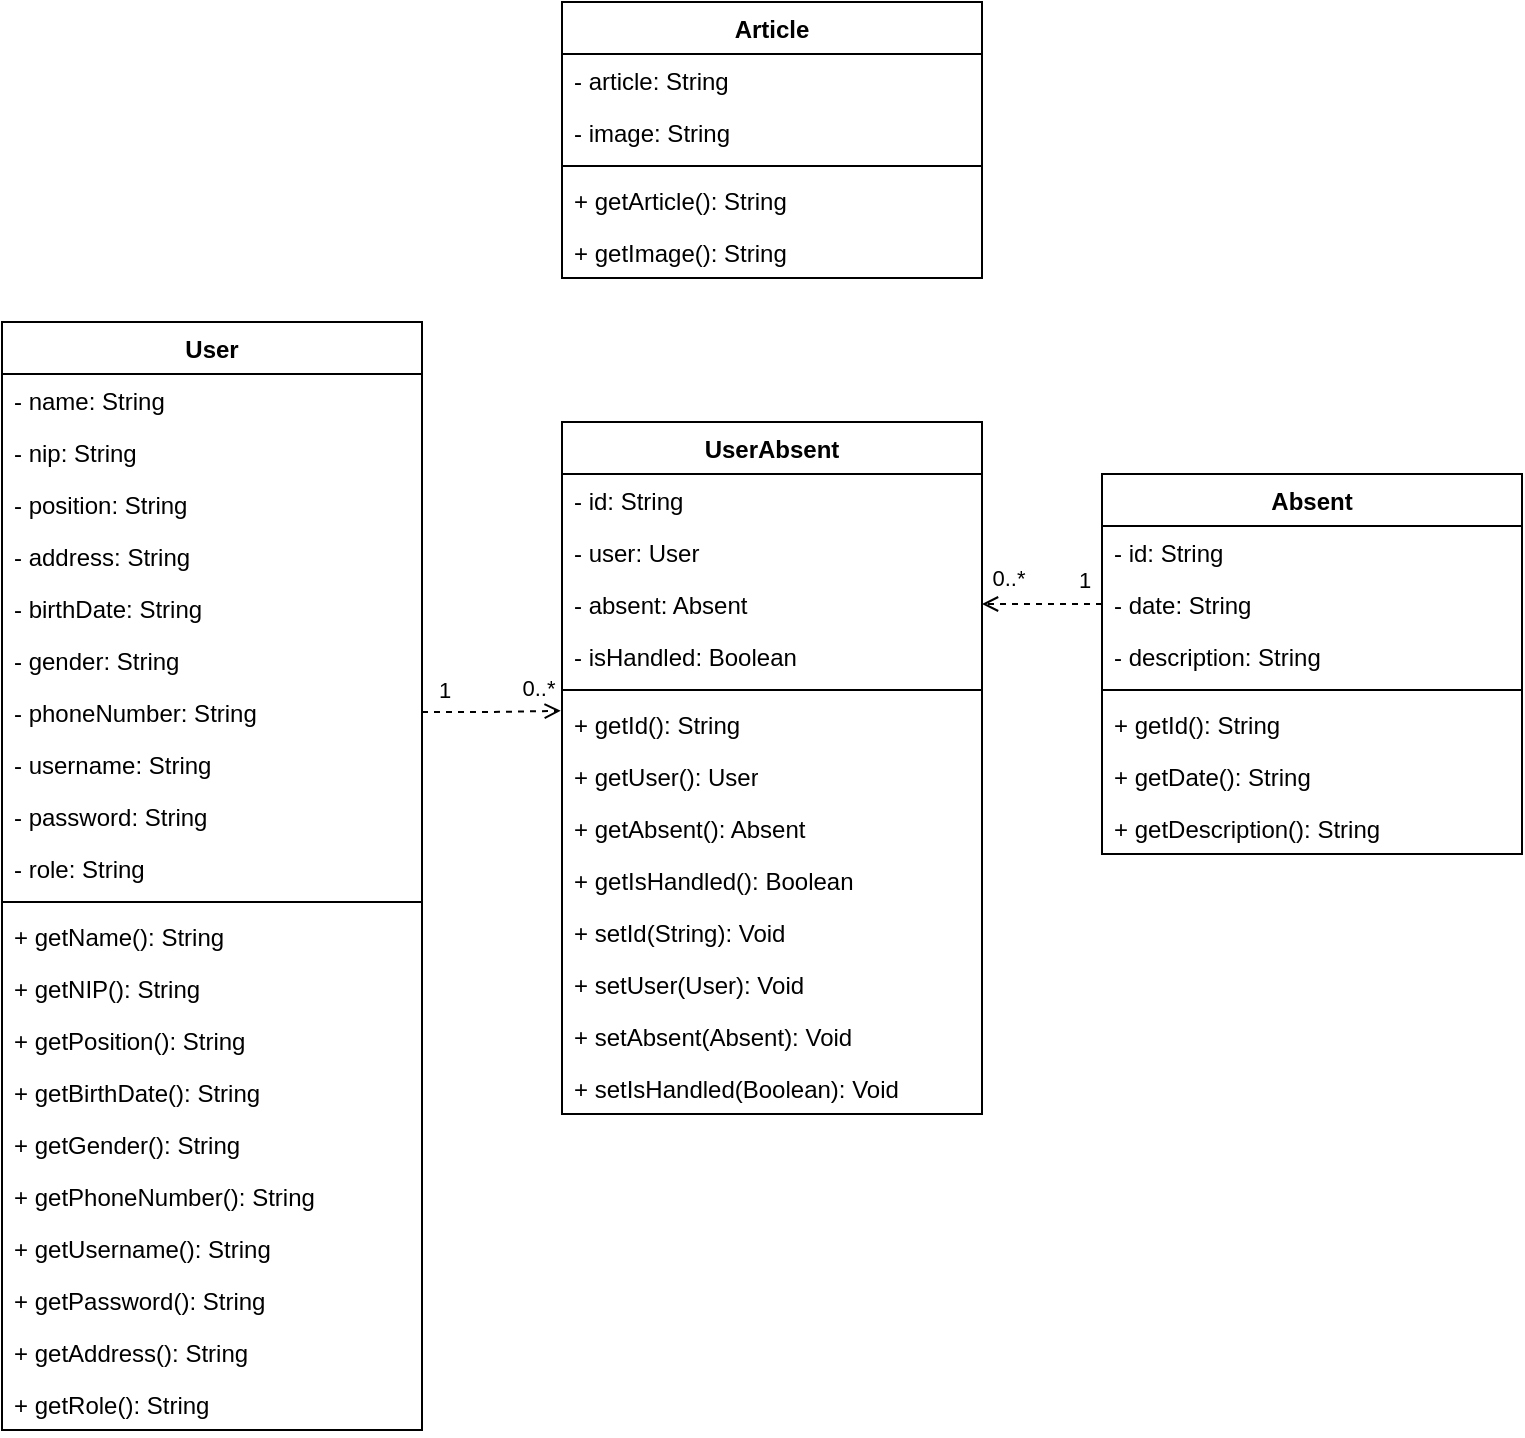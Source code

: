 <mxfile version="21.6.2" type="github">
  <diagram name="Page-1" id="QGfiBa4HXk1Xvrsq0Tfq">
    <mxGraphModel dx="1207" dy="815" grid="1" gridSize="10" guides="1" tooltips="1" connect="1" arrows="1" fold="1" page="1" pageScale="1" pageWidth="850" pageHeight="1100" math="0" shadow="0">
      <root>
        <mxCell id="0" />
        <mxCell id="1" parent="0" />
        <mxCell id="b5IHkdSGsducfGm3wi8i-1" value="User" style="swimlane;fontStyle=1;align=center;verticalAlign=top;childLayout=stackLayout;horizontal=1;startSize=26;horizontalStack=0;resizeParent=1;resizeParentMax=0;resizeLast=0;collapsible=1;marginBottom=0;whiteSpace=wrap;html=1;" vertex="1" parent="1">
          <mxGeometry x="70" y="220" width="210" height="554" as="geometry" />
        </mxCell>
        <mxCell id="b5IHkdSGsducfGm3wi8i-2" value="-&amp;nbsp;name&lt;span style=&quot;background-color: initial;&quot;&gt;: String&lt;/span&gt;" style="text;strokeColor=none;fillColor=none;align=left;verticalAlign=top;spacingLeft=4;spacingRight=4;overflow=hidden;rotatable=0;points=[[0,0.5],[1,0.5]];portConstraint=eastwest;whiteSpace=wrap;html=1;" vertex="1" parent="b5IHkdSGsducfGm3wi8i-1">
          <mxGeometry y="26" width="210" height="26" as="geometry" />
        </mxCell>
        <mxCell id="b5IHkdSGsducfGm3wi8i-9" value="-&amp;nbsp;nip&lt;span style=&quot;background-color: initial;&quot;&gt;: String&lt;/span&gt;" style="text;strokeColor=none;fillColor=none;align=left;verticalAlign=top;spacingLeft=4;spacingRight=4;overflow=hidden;rotatable=0;points=[[0,0.5],[1,0.5]];portConstraint=eastwest;whiteSpace=wrap;html=1;" vertex="1" parent="b5IHkdSGsducfGm3wi8i-1">
          <mxGeometry y="52" width="210" height="26" as="geometry" />
        </mxCell>
        <mxCell id="b5IHkdSGsducfGm3wi8i-10" value="-&amp;nbsp;position&lt;span style=&quot;background-color: initial;&quot;&gt;: String&lt;/span&gt;" style="text;strokeColor=none;fillColor=none;align=left;verticalAlign=top;spacingLeft=4;spacingRight=4;overflow=hidden;rotatable=0;points=[[0,0.5],[1,0.5]];portConstraint=eastwest;whiteSpace=wrap;html=1;" vertex="1" parent="b5IHkdSGsducfGm3wi8i-1">
          <mxGeometry y="78" width="210" height="26" as="geometry" />
        </mxCell>
        <mxCell id="b5IHkdSGsducfGm3wi8i-11" value="-&amp;nbsp;address&lt;span style=&quot;background-color: initial;&quot;&gt;: String&lt;/span&gt;" style="text;strokeColor=none;fillColor=none;align=left;verticalAlign=top;spacingLeft=4;spacingRight=4;overflow=hidden;rotatable=0;points=[[0,0.5],[1,0.5]];portConstraint=eastwest;whiteSpace=wrap;html=1;" vertex="1" parent="b5IHkdSGsducfGm3wi8i-1">
          <mxGeometry y="104" width="210" height="26" as="geometry" />
        </mxCell>
        <mxCell id="b5IHkdSGsducfGm3wi8i-12" value="-&amp;nbsp;birthDate&lt;span style=&quot;background-color: initial;&quot;&gt;: String&lt;/span&gt;" style="text;strokeColor=none;fillColor=none;align=left;verticalAlign=top;spacingLeft=4;spacingRight=4;overflow=hidden;rotatable=0;points=[[0,0.5],[1,0.5]];portConstraint=eastwest;whiteSpace=wrap;html=1;" vertex="1" parent="b5IHkdSGsducfGm3wi8i-1">
          <mxGeometry y="130" width="210" height="26" as="geometry" />
        </mxCell>
        <mxCell id="b5IHkdSGsducfGm3wi8i-13" value="-&amp;nbsp;gender&lt;span style=&quot;background-color: initial;&quot;&gt;: String&lt;/span&gt;" style="text;strokeColor=none;fillColor=none;align=left;verticalAlign=top;spacingLeft=4;spacingRight=4;overflow=hidden;rotatable=0;points=[[0,0.5],[1,0.5]];portConstraint=eastwest;whiteSpace=wrap;html=1;" vertex="1" parent="b5IHkdSGsducfGm3wi8i-1">
          <mxGeometry y="156" width="210" height="26" as="geometry" />
        </mxCell>
        <mxCell id="b5IHkdSGsducfGm3wi8i-14" value="-&amp;nbsp;phoneNumber&lt;span style=&quot;background-color: initial;&quot;&gt;: String&lt;/span&gt;" style="text;strokeColor=none;fillColor=none;align=left;verticalAlign=top;spacingLeft=4;spacingRight=4;overflow=hidden;rotatable=0;points=[[0,0.5],[1,0.5]];portConstraint=eastwest;whiteSpace=wrap;html=1;" vertex="1" parent="b5IHkdSGsducfGm3wi8i-1">
          <mxGeometry y="182" width="210" height="26" as="geometry" />
        </mxCell>
        <mxCell id="b5IHkdSGsducfGm3wi8i-15" value="-&amp;nbsp;username&lt;span style=&quot;background-color: initial;&quot;&gt;: String&lt;/span&gt;" style="text;strokeColor=none;fillColor=none;align=left;verticalAlign=top;spacingLeft=4;spacingRight=4;overflow=hidden;rotatable=0;points=[[0,0.5],[1,0.5]];portConstraint=eastwest;whiteSpace=wrap;html=1;" vertex="1" parent="b5IHkdSGsducfGm3wi8i-1">
          <mxGeometry y="208" width="210" height="26" as="geometry" />
        </mxCell>
        <mxCell id="b5IHkdSGsducfGm3wi8i-16" value="-&amp;nbsp;password&lt;span style=&quot;background-color: initial;&quot;&gt;: String&lt;/span&gt;" style="text;strokeColor=none;fillColor=none;align=left;verticalAlign=top;spacingLeft=4;spacingRight=4;overflow=hidden;rotatable=0;points=[[0,0.5],[1,0.5]];portConstraint=eastwest;whiteSpace=wrap;html=1;" vertex="1" parent="b5IHkdSGsducfGm3wi8i-1">
          <mxGeometry y="234" width="210" height="26" as="geometry" />
        </mxCell>
        <mxCell id="b5IHkdSGsducfGm3wi8i-17" value="-&amp;nbsp;role&lt;span style=&quot;background-color: initial;&quot;&gt;: String&lt;/span&gt;" style="text;strokeColor=none;fillColor=none;align=left;verticalAlign=top;spacingLeft=4;spacingRight=4;overflow=hidden;rotatable=0;points=[[0,0.5],[1,0.5]];portConstraint=eastwest;whiteSpace=wrap;html=1;" vertex="1" parent="b5IHkdSGsducfGm3wi8i-1">
          <mxGeometry y="260" width="210" height="26" as="geometry" />
        </mxCell>
        <mxCell id="b5IHkdSGsducfGm3wi8i-3" value="" style="line;strokeWidth=1;fillColor=none;align=left;verticalAlign=middle;spacingTop=-1;spacingLeft=3;spacingRight=3;rotatable=0;labelPosition=right;points=[];portConstraint=eastwest;strokeColor=inherit;" vertex="1" parent="b5IHkdSGsducfGm3wi8i-1">
          <mxGeometry y="286" width="210" height="8" as="geometry" />
        </mxCell>
        <mxCell id="b5IHkdSGsducfGm3wi8i-4" value="+ getName(): String" style="text;strokeColor=none;fillColor=none;align=left;verticalAlign=top;spacingLeft=4;spacingRight=4;overflow=hidden;rotatable=0;points=[[0,0.5],[1,0.5]];portConstraint=eastwest;whiteSpace=wrap;html=1;" vertex="1" parent="b5IHkdSGsducfGm3wi8i-1">
          <mxGeometry y="294" width="210" height="26" as="geometry" />
        </mxCell>
        <mxCell id="b5IHkdSGsducfGm3wi8i-18" value="+ getNIP(): String" style="text;strokeColor=none;fillColor=none;align=left;verticalAlign=top;spacingLeft=4;spacingRight=4;overflow=hidden;rotatable=0;points=[[0,0.5],[1,0.5]];portConstraint=eastwest;whiteSpace=wrap;html=1;" vertex="1" parent="b5IHkdSGsducfGm3wi8i-1">
          <mxGeometry y="320" width="210" height="26" as="geometry" />
        </mxCell>
        <mxCell id="b5IHkdSGsducfGm3wi8i-19" value="+ getPosition(): String" style="text;strokeColor=none;fillColor=none;align=left;verticalAlign=top;spacingLeft=4;spacingRight=4;overflow=hidden;rotatable=0;points=[[0,0.5],[1,0.5]];portConstraint=eastwest;whiteSpace=wrap;html=1;" vertex="1" parent="b5IHkdSGsducfGm3wi8i-1">
          <mxGeometry y="346" width="210" height="26" as="geometry" />
        </mxCell>
        <mxCell id="b5IHkdSGsducfGm3wi8i-20" value="+ getBirthDate(): String" style="text;strokeColor=none;fillColor=none;align=left;verticalAlign=top;spacingLeft=4;spacingRight=4;overflow=hidden;rotatable=0;points=[[0,0.5],[1,0.5]];portConstraint=eastwest;whiteSpace=wrap;html=1;" vertex="1" parent="b5IHkdSGsducfGm3wi8i-1">
          <mxGeometry y="372" width="210" height="26" as="geometry" />
        </mxCell>
        <mxCell id="b5IHkdSGsducfGm3wi8i-21" value="+ getGender(): String" style="text;strokeColor=none;fillColor=none;align=left;verticalAlign=top;spacingLeft=4;spacingRight=4;overflow=hidden;rotatable=0;points=[[0,0.5],[1,0.5]];portConstraint=eastwest;whiteSpace=wrap;html=1;" vertex="1" parent="b5IHkdSGsducfGm3wi8i-1">
          <mxGeometry y="398" width="210" height="26" as="geometry" />
        </mxCell>
        <mxCell id="b5IHkdSGsducfGm3wi8i-22" value="+ getPhoneNumber(): String" style="text;strokeColor=none;fillColor=none;align=left;verticalAlign=top;spacingLeft=4;spacingRight=4;overflow=hidden;rotatable=0;points=[[0,0.5],[1,0.5]];portConstraint=eastwest;whiteSpace=wrap;html=1;" vertex="1" parent="b5IHkdSGsducfGm3wi8i-1">
          <mxGeometry y="424" width="210" height="26" as="geometry" />
        </mxCell>
        <mxCell id="b5IHkdSGsducfGm3wi8i-23" value="+ getUsername(): String" style="text;strokeColor=none;fillColor=none;align=left;verticalAlign=top;spacingLeft=4;spacingRight=4;overflow=hidden;rotatable=0;points=[[0,0.5],[1,0.5]];portConstraint=eastwest;whiteSpace=wrap;html=1;" vertex="1" parent="b5IHkdSGsducfGm3wi8i-1">
          <mxGeometry y="450" width="210" height="26" as="geometry" />
        </mxCell>
        <mxCell id="b5IHkdSGsducfGm3wi8i-24" value="+ getPassword(): String" style="text;strokeColor=none;fillColor=none;align=left;verticalAlign=top;spacingLeft=4;spacingRight=4;overflow=hidden;rotatable=0;points=[[0,0.5],[1,0.5]];portConstraint=eastwest;whiteSpace=wrap;html=1;" vertex="1" parent="b5IHkdSGsducfGm3wi8i-1">
          <mxGeometry y="476" width="210" height="26" as="geometry" />
        </mxCell>
        <mxCell id="b5IHkdSGsducfGm3wi8i-25" value="+ getAddress(): String" style="text;strokeColor=none;fillColor=none;align=left;verticalAlign=top;spacingLeft=4;spacingRight=4;overflow=hidden;rotatable=0;points=[[0,0.5],[1,0.5]];portConstraint=eastwest;whiteSpace=wrap;html=1;" vertex="1" parent="b5IHkdSGsducfGm3wi8i-1">
          <mxGeometry y="502" width="210" height="26" as="geometry" />
        </mxCell>
        <mxCell id="b5IHkdSGsducfGm3wi8i-26" value="+ getRole(): String" style="text;strokeColor=none;fillColor=none;align=left;verticalAlign=top;spacingLeft=4;spacingRight=4;overflow=hidden;rotatable=0;points=[[0,0.5],[1,0.5]];portConstraint=eastwest;whiteSpace=wrap;html=1;" vertex="1" parent="b5IHkdSGsducfGm3wi8i-1">
          <mxGeometry y="528" width="210" height="26" as="geometry" />
        </mxCell>
        <mxCell id="b5IHkdSGsducfGm3wi8i-49" value="Absent" style="swimlane;fontStyle=1;align=center;verticalAlign=top;childLayout=stackLayout;horizontal=1;startSize=26;horizontalStack=0;resizeParent=1;resizeParentMax=0;resizeLast=0;collapsible=1;marginBottom=0;whiteSpace=wrap;html=1;" vertex="1" parent="1">
          <mxGeometry x="620" y="296" width="210" height="190" as="geometry" />
        </mxCell>
        <mxCell id="b5IHkdSGsducfGm3wi8i-50" value="-&amp;nbsp;id&lt;span style=&quot;background-color: initial;&quot;&gt;: String&lt;/span&gt;" style="text;strokeColor=none;fillColor=none;align=left;verticalAlign=top;spacingLeft=4;spacingRight=4;overflow=hidden;rotatable=0;points=[[0,0.5],[1,0.5]];portConstraint=eastwest;whiteSpace=wrap;html=1;" vertex="1" parent="b5IHkdSGsducfGm3wi8i-49">
          <mxGeometry y="26" width="210" height="26" as="geometry" />
        </mxCell>
        <mxCell id="b5IHkdSGsducfGm3wi8i-51" value="-&amp;nbsp;date&lt;span style=&quot;background-color: initial;&quot;&gt;: String&lt;/span&gt;" style="text;strokeColor=none;fillColor=none;align=left;verticalAlign=top;spacingLeft=4;spacingRight=4;overflow=hidden;rotatable=0;points=[[0,0.5],[1,0.5]];portConstraint=eastwest;whiteSpace=wrap;html=1;" vertex="1" parent="b5IHkdSGsducfGm3wi8i-49">
          <mxGeometry y="52" width="210" height="26" as="geometry" />
        </mxCell>
        <mxCell id="b5IHkdSGsducfGm3wi8i-63" value="-&amp;nbsp;description&lt;span style=&quot;background-color: initial;&quot;&gt;: String&lt;/span&gt;" style="text;strokeColor=none;fillColor=none;align=left;verticalAlign=top;spacingLeft=4;spacingRight=4;overflow=hidden;rotatable=0;points=[[0,0.5],[1,0.5]];portConstraint=eastwest;whiteSpace=wrap;html=1;" vertex="1" parent="b5IHkdSGsducfGm3wi8i-49">
          <mxGeometry y="78" width="210" height="26" as="geometry" />
        </mxCell>
        <mxCell id="b5IHkdSGsducfGm3wi8i-56" value="" style="line;strokeWidth=1;fillColor=none;align=left;verticalAlign=middle;spacingTop=-1;spacingLeft=3;spacingRight=3;rotatable=0;labelPosition=right;points=[];portConstraint=eastwest;strokeColor=inherit;" vertex="1" parent="b5IHkdSGsducfGm3wi8i-49">
          <mxGeometry y="104" width="210" height="8" as="geometry" />
        </mxCell>
        <mxCell id="b5IHkdSGsducfGm3wi8i-57" value="+ getId(): String" style="text;strokeColor=none;fillColor=none;align=left;verticalAlign=top;spacingLeft=4;spacingRight=4;overflow=hidden;rotatable=0;points=[[0,0.5],[1,0.5]];portConstraint=eastwest;whiteSpace=wrap;html=1;" vertex="1" parent="b5IHkdSGsducfGm3wi8i-49">
          <mxGeometry y="112" width="210" height="26" as="geometry" />
        </mxCell>
        <mxCell id="b5IHkdSGsducfGm3wi8i-58" value="+ getDate(): String" style="text;strokeColor=none;fillColor=none;align=left;verticalAlign=top;spacingLeft=4;spacingRight=4;overflow=hidden;rotatable=0;points=[[0,0.5],[1,0.5]];portConstraint=eastwest;whiteSpace=wrap;html=1;" vertex="1" parent="b5IHkdSGsducfGm3wi8i-49">
          <mxGeometry y="138" width="210" height="26" as="geometry" />
        </mxCell>
        <mxCell id="b5IHkdSGsducfGm3wi8i-64" value="+ getDescription(): String" style="text;strokeColor=none;fillColor=none;align=left;verticalAlign=top;spacingLeft=4;spacingRight=4;overflow=hidden;rotatable=0;points=[[0,0.5],[1,0.5]];portConstraint=eastwest;whiteSpace=wrap;html=1;" vertex="1" parent="b5IHkdSGsducfGm3wi8i-49">
          <mxGeometry y="164" width="210" height="26" as="geometry" />
        </mxCell>
        <mxCell id="b5IHkdSGsducfGm3wi8i-65" value="Article" style="swimlane;fontStyle=1;align=center;verticalAlign=top;childLayout=stackLayout;horizontal=1;startSize=26;horizontalStack=0;resizeParent=1;resizeParentMax=0;resizeLast=0;collapsible=1;marginBottom=0;whiteSpace=wrap;html=1;" vertex="1" parent="1">
          <mxGeometry x="350" y="60" width="210" height="138" as="geometry" />
        </mxCell>
        <mxCell id="b5IHkdSGsducfGm3wi8i-66" value="-&amp;nbsp;article&lt;span style=&quot;background-color: initial;&quot;&gt;: String&lt;/span&gt;" style="text;strokeColor=none;fillColor=none;align=left;verticalAlign=top;spacingLeft=4;spacingRight=4;overflow=hidden;rotatable=0;points=[[0,0.5],[1,0.5]];portConstraint=eastwest;whiteSpace=wrap;html=1;" vertex="1" parent="b5IHkdSGsducfGm3wi8i-65">
          <mxGeometry y="26" width="210" height="26" as="geometry" />
        </mxCell>
        <mxCell id="b5IHkdSGsducfGm3wi8i-67" value="-&amp;nbsp;image&lt;span style=&quot;background-color: initial;&quot;&gt;: String&lt;/span&gt;" style="text;strokeColor=none;fillColor=none;align=left;verticalAlign=top;spacingLeft=4;spacingRight=4;overflow=hidden;rotatable=0;points=[[0,0.5],[1,0.5]];portConstraint=eastwest;whiteSpace=wrap;html=1;" vertex="1" parent="b5IHkdSGsducfGm3wi8i-65">
          <mxGeometry y="52" width="210" height="26" as="geometry" />
        </mxCell>
        <mxCell id="b5IHkdSGsducfGm3wi8i-69" value="" style="line;strokeWidth=1;fillColor=none;align=left;verticalAlign=middle;spacingTop=-1;spacingLeft=3;spacingRight=3;rotatable=0;labelPosition=right;points=[];portConstraint=eastwest;strokeColor=inherit;" vertex="1" parent="b5IHkdSGsducfGm3wi8i-65">
          <mxGeometry y="78" width="210" height="8" as="geometry" />
        </mxCell>
        <mxCell id="b5IHkdSGsducfGm3wi8i-70" value="+ getArticle(): String" style="text;strokeColor=none;fillColor=none;align=left;verticalAlign=top;spacingLeft=4;spacingRight=4;overflow=hidden;rotatable=0;points=[[0,0.5],[1,0.5]];portConstraint=eastwest;whiteSpace=wrap;html=1;" vertex="1" parent="b5IHkdSGsducfGm3wi8i-65">
          <mxGeometry y="86" width="210" height="26" as="geometry" />
        </mxCell>
        <mxCell id="b5IHkdSGsducfGm3wi8i-71" value="+ getImage(): String" style="text;strokeColor=none;fillColor=none;align=left;verticalAlign=top;spacingLeft=4;spacingRight=4;overflow=hidden;rotatable=0;points=[[0,0.5],[1,0.5]];portConstraint=eastwest;whiteSpace=wrap;html=1;" vertex="1" parent="b5IHkdSGsducfGm3wi8i-65">
          <mxGeometry y="112" width="210" height="26" as="geometry" />
        </mxCell>
        <mxCell id="b5IHkdSGsducfGm3wi8i-73" value="UserAbsent" style="swimlane;fontStyle=1;align=center;verticalAlign=top;childLayout=stackLayout;horizontal=1;startSize=26;horizontalStack=0;resizeParent=1;resizeParentMax=0;resizeLast=0;collapsible=1;marginBottom=0;whiteSpace=wrap;html=1;" vertex="1" parent="1">
          <mxGeometry x="350" y="270" width="210" height="346" as="geometry" />
        </mxCell>
        <mxCell id="b5IHkdSGsducfGm3wi8i-74" value="-&amp;nbsp;id&lt;span style=&quot;background-color: initial;&quot;&gt;: String&lt;/span&gt;" style="text;strokeColor=none;fillColor=none;align=left;verticalAlign=top;spacingLeft=4;spacingRight=4;overflow=hidden;rotatable=0;points=[[0,0.5],[1,0.5]];portConstraint=eastwest;whiteSpace=wrap;html=1;" vertex="1" parent="b5IHkdSGsducfGm3wi8i-73">
          <mxGeometry y="26" width="210" height="26" as="geometry" />
        </mxCell>
        <mxCell id="b5IHkdSGsducfGm3wi8i-75" value="-&amp;nbsp;user&lt;span style=&quot;background-color: initial;&quot;&gt;: User&lt;/span&gt;" style="text;strokeColor=none;fillColor=none;align=left;verticalAlign=top;spacingLeft=4;spacingRight=4;overflow=hidden;rotatable=0;points=[[0,0.5],[1,0.5]];portConstraint=eastwest;whiteSpace=wrap;html=1;" vertex="1" parent="b5IHkdSGsducfGm3wi8i-73">
          <mxGeometry y="52" width="210" height="26" as="geometry" />
        </mxCell>
        <mxCell id="b5IHkdSGsducfGm3wi8i-76" value="-&amp;nbsp;absent&lt;span style=&quot;background-color: initial;&quot;&gt;: Absent&lt;/span&gt;" style="text;strokeColor=none;fillColor=none;align=left;verticalAlign=top;spacingLeft=4;spacingRight=4;overflow=hidden;rotatable=0;points=[[0,0.5],[1,0.5]];portConstraint=eastwest;whiteSpace=wrap;html=1;" vertex="1" parent="b5IHkdSGsducfGm3wi8i-73">
          <mxGeometry y="78" width="210" height="26" as="geometry" />
        </mxCell>
        <mxCell id="b5IHkdSGsducfGm3wi8i-81" value="-&amp;nbsp;isHandled&lt;span style=&quot;background-color: initial;&quot;&gt;: Boolean&lt;/span&gt;" style="text;strokeColor=none;fillColor=none;align=left;verticalAlign=top;spacingLeft=4;spacingRight=4;overflow=hidden;rotatable=0;points=[[0,0.5],[1,0.5]];portConstraint=eastwest;whiteSpace=wrap;html=1;" vertex="1" parent="b5IHkdSGsducfGm3wi8i-73">
          <mxGeometry y="104" width="210" height="26" as="geometry" />
        </mxCell>
        <mxCell id="b5IHkdSGsducfGm3wi8i-77" value="" style="line;strokeWidth=1;fillColor=none;align=left;verticalAlign=middle;spacingTop=-1;spacingLeft=3;spacingRight=3;rotatable=0;labelPosition=right;points=[];portConstraint=eastwest;strokeColor=inherit;" vertex="1" parent="b5IHkdSGsducfGm3wi8i-73">
          <mxGeometry y="130" width="210" height="8" as="geometry" />
        </mxCell>
        <mxCell id="b5IHkdSGsducfGm3wi8i-78" value="+ getId(): String" style="text;strokeColor=none;fillColor=none;align=left;verticalAlign=top;spacingLeft=4;spacingRight=4;overflow=hidden;rotatable=0;points=[[0,0.5],[1,0.5]];portConstraint=eastwest;whiteSpace=wrap;html=1;" vertex="1" parent="b5IHkdSGsducfGm3wi8i-73">
          <mxGeometry y="138" width="210" height="26" as="geometry" />
        </mxCell>
        <mxCell id="b5IHkdSGsducfGm3wi8i-79" value="+ getUser(): User" style="text;strokeColor=none;fillColor=none;align=left;verticalAlign=top;spacingLeft=4;spacingRight=4;overflow=hidden;rotatable=0;points=[[0,0.5],[1,0.5]];portConstraint=eastwest;whiteSpace=wrap;html=1;" vertex="1" parent="b5IHkdSGsducfGm3wi8i-73">
          <mxGeometry y="164" width="210" height="26" as="geometry" />
        </mxCell>
        <mxCell id="b5IHkdSGsducfGm3wi8i-80" value="+ getAbsent(): Absent" style="text;strokeColor=none;fillColor=none;align=left;verticalAlign=top;spacingLeft=4;spacingRight=4;overflow=hidden;rotatable=0;points=[[0,0.5],[1,0.5]];portConstraint=eastwest;whiteSpace=wrap;html=1;" vertex="1" parent="b5IHkdSGsducfGm3wi8i-73">
          <mxGeometry y="190" width="210" height="26" as="geometry" />
        </mxCell>
        <mxCell id="b5IHkdSGsducfGm3wi8i-82" value="+ getIsHandled(): Boolean" style="text;strokeColor=none;fillColor=none;align=left;verticalAlign=top;spacingLeft=4;spacingRight=4;overflow=hidden;rotatable=0;points=[[0,0.5],[1,0.5]];portConstraint=eastwest;whiteSpace=wrap;html=1;" vertex="1" parent="b5IHkdSGsducfGm3wi8i-73">
          <mxGeometry y="216" width="210" height="26" as="geometry" />
        </mxCell>
        <mxCell id="b5IHkdSGsducfGm3wi8i-83" value="+ setId(String): Void" style="text;strokeColor=none;fillColor=none;align=left;verticalAlign=top;spacingLeft=4;spacingRight=4;overflow=hidden;rotatable=0;points=[[0,0.5],[1,0.5]];portConstraint=eastwest;whiteSpace=wrap;html=1;" vertex="1" parent="b5IHkdSGsducfGm3wi8i-73">
          <mxGeometry y="242" width="210" height="26" as="geometry" />
        </mxCell>
        <mxCell id="b5IHkdSGsducfGm3wi8i-84" value="+ setUser(User): Void" style="text;strokeColor=none;fillColor=none;align=left;verticalAlign=top;spacingLeft=4;spacingRight=4;overflow=hidden;rotatable=0;points=[[0,0.5],[1,0.5]];portConstraint=eastwest;whiteSpace=wrap;html=1;" vertex="1" parent="b5IHkdSGsducfGm3wi8i-73">
          <mxGeometry y="268" width="210" height="26" as="geometry" />
        </mxCell>
        <mxCell id="b5IHkdSGsducfGm3wi8i-85" value="+ setAbsent(Absent): Void" style="text;strokeColor=none;fillColor=none;align=left;verticalAlign=top;spacingLeft=4;spacingRight=4;overflow=hidden;rotatable=0;points=[[0,0.5],[1,0.5]];portConstraint=eastwest;whiteSpace=wrap;html=1;" vertex="1" parent="b5IHkdSGsducfGm3wi8i-73">
          <mxGeometry y="294" width="210" height="26" as="geometry" />
        </mxCell>
        <mxCell id="b5IHkdSGsducfGm3wi8i-86" value="+ setIsHandled(Boolean): Void" style="text;strokeColor=none;fillColor=none;align=left;verticalAlign=top;spacingLeft=4;spacingRight=4;overflow=hidden;rotatable=0;points=[[0,0.5],[1,0.5]];portConstraint=eastwest;whiteSpace=wrap;html=1;" vertex="1" parent="b5IHkdSGsducfGm3wi8i-73">
          <mxGeometry y="320" width="210" height="26" as="geometry" />
        </mxCell>
        <mxCell id="b5IHkdSGsducfGm3wi8i-94" style="edgeStyle=orthogonalEdgeStyle;rounded=0;orthogonalLoop=1;jettySize=auto;html=1;exitX=1;exitY=0.5;exitDx=0;exitDy=0;entryX=-0.003;entryY=0.247;entryDx=0;entryDy=0;entryPerimeter=0;dashed=1;endArrow=open;endFill=0;" edge="1" parent="1" source="b5IHkdSGsducfGm3wi8i-14" target="b5IHkdSGsducfGm3wi8i-78">
          <mxGeometry relative="1" as="geometry" />
        </mxCell>
        <mxCell id="b5IHkdSGsducfGm3wi8i-96" value="1" style="edgeLabel;html=1;align=center;verticalAlign=middle;resizable=0;points=[];" vertex="1" connectable="0" parent="b5IHkdSGsducfGm3wi8i-94">
          <mxGeometry x="-0.697" relative="1" as="geometry">
            <mxPoint y="-11" as="offset" />
          </mxGeometry>
        </mxCell>
        <mxCell id="b5IHkdSGsducfGm3wi8i-97" value="0..*" style="edgeLabel;html=1;align=center;verticalAlign=middle;resizable=0;points=[];" vertex="1" connectable="0" parent="b5IHkdSGsducfGm3wi8i-94">
          <mxGeometry x="0.652" relative="1" as="geometry">
            <mxPoint y="-12" as="offset" />
          </mxGeometry>
        </mxCell>
        <mxCell id="b5IHkdSGsducfGm3wi8i-95" style="edgeStyle=orthogonalEdgeStyle;rounded=0;orthogonalLoop=1;jettySize=auto;html=1;exitX=0;exitY=0.5;exitDx=0;exitDy=0;entryX=1;entryY=0.5;entryDx=0;entryDy=0;endArrow=open;endFill=0;dashed=1;" edge="1" parent="1" source="b5IHkdSGsducfGm3wi8i-51" target="b5IHkdSGsducfGm3wi8i-76">
          <mxGeometry relative="1" as="geometry">
            <mxPoint x="570" y="365" as="targetPoint" />
          </mxGeometry>
        </mxCell>
        <mxCell id="b5IHkdSGsducfGm3wi8i-98" value="1" style="edgeLabel;html=1;align=center;verticalAlign=middle;resizable=0;points=[];" vertex="1" connectable="0" parent="b5IHkdSGsducfGm3wi8i-95">
          <mxGeometry x="-0.68" y="-1" relative="1" as="geometry">
            <mxPoint y="-11" as="offset" />
          </mxGeometry>
        </mxCell>
        <mxCell id="b5IHkdSGsducfGm3wi8i-99" value="0..*" style="edgeLabel;html=1;align=center;verticalAlign=middle;resizable=0;points=[];" vertex="1" connectable="0" parent="b5IHkdSGsducfGm3wi8i-95">
          <mxGeometry x="0.573" y="-1" relative="1" as="geometry">
            <mxPoint y="-12" as="offset" />
          </mxGeometry>
        </mxCell>
      </root>
    </mxGraphModel>
  </diagram>
</mxfile>
